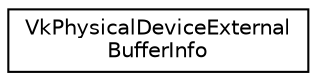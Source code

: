 digraph "Graphical Class Hierarchy"
{
 // LATEX_PDF_SIZE
  edge [fontname="Helvetica",fontsize="10",labelfontname="Helvetica",labelfontsize="10"];
  node [fontname="Helvetica",fontsize="10",shape=record];
  rankdir="LR";
  Node0 [label="VkPhysicalDeviceExternal\lBufferInfo",height=0.2,width=0.4,color="black", fillcolor="white", style="filled",URL="$structVkPhysicalDeviceExternalBufferInfo.html",tooltip=" "];
}
